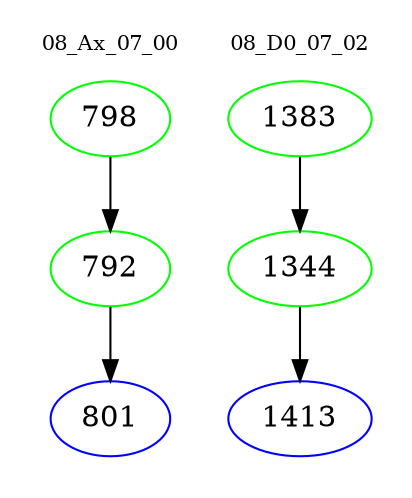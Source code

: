 digraph{
subgraph cluster_0 {
color = white
label = "08_Ax_07_00";
fontsize=10;
T0_798 [label="798", color="green"]
T0_798 -> T0_792 [color="black"]
T0_792 [label="792", color="green"]
T0_792 -> T0_801 [color="black"]
T0_801 [label="801", color="blue"]
}
subgraph cluster_1 {
color = white
label = "08_D0_07_02";
fontsize=10;
T1_1383 [label="1383", color="green"]
T1_1383 -> T1_1344 [color="black"]
T1_1344 [label="1344", color="green"]
T1_1344 -> T1_1413 [color="black"]
T1_1413 [label="1413", color="blue"]
}
}
